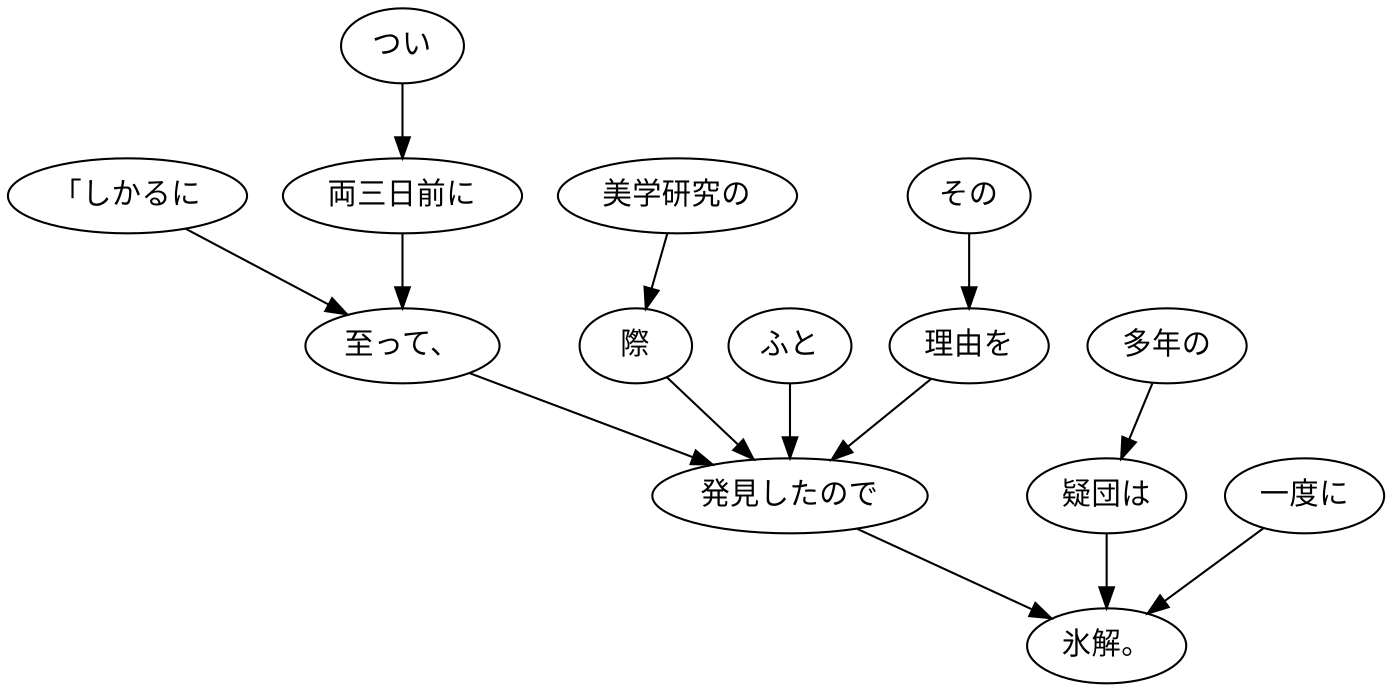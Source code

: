 digraph graph2584 {
	node0 [label="「しかるに"];
	node1 [label="つい"];
	node2 [label="両三日前に"];
	node3 [label="至って、"];
	node4 [label="美学研究の"];
	node5 [label="際"];
	node6 [label="ふと"];
	node7 [label="その"];
	node8 [label="理由を"];
	node9 [label="発見したので"];
	node10 [label="多年の"];
	node11 [label="疑団は"];
	node12 [label="一度に"];
	node13 [label="氷解。"];
	node0 -> node3;
	node1 -> node2;
	node2 -> node3;
	node3 -> node9;
	node4 -> node5;
	node5 -> node9;
	node6 -> node9;
	node7 -> node8;
	node8 -> node9;
	node9 -> node13;
	node10 -> node11;
	node11 -> node13;
	node12 -> node13;
}
